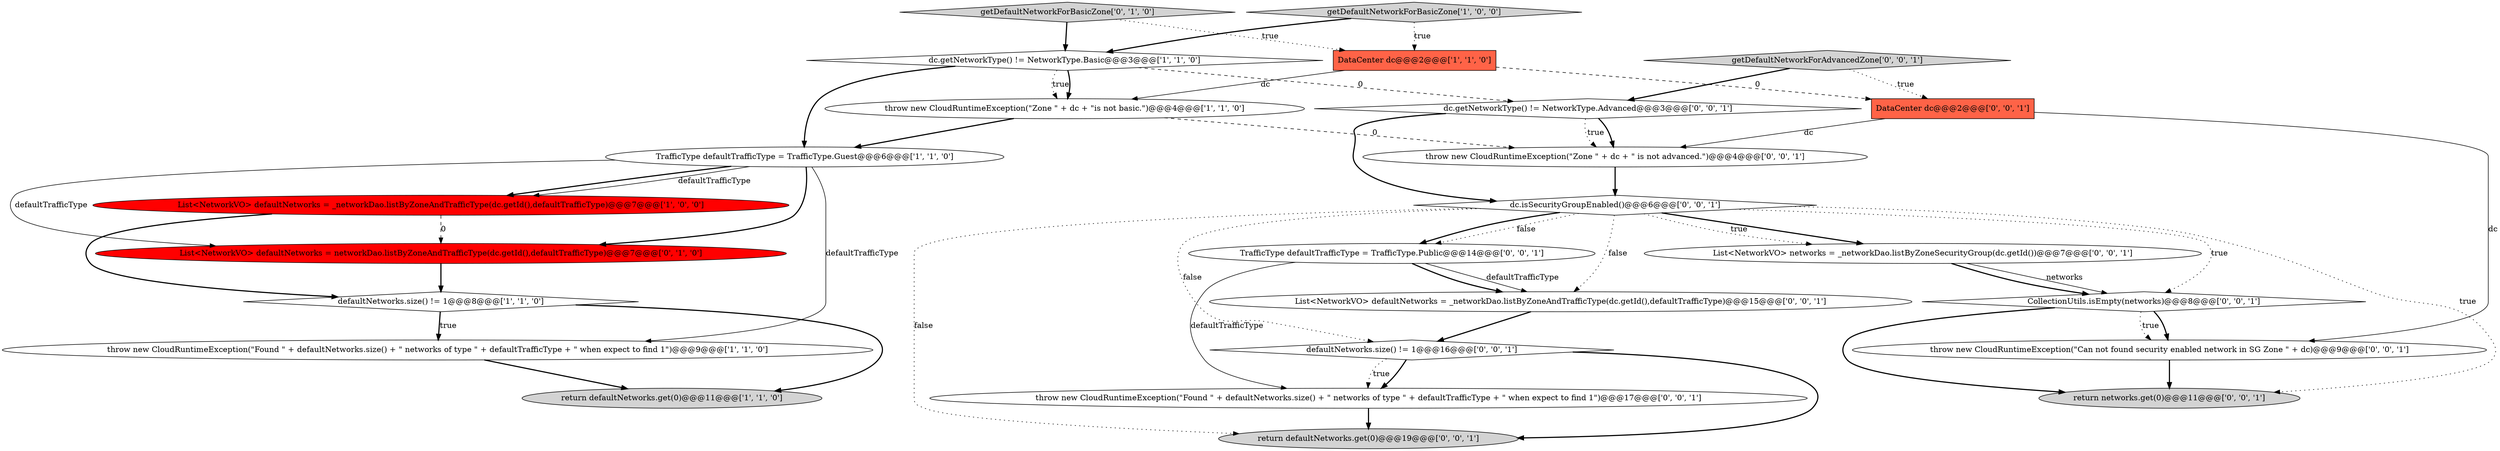 digraph {
10 [style = filled, label = "getDefaultNetworkForBasicZone['0', '1', '0']", fillcolor = lightgray, shape = diamond image = "AAA0AAABBB2BBB"];
3 [style = filled, label = "throw new CloudRuntimeException(\"Zone \" + dc + \"is not basic.\")@@@4@@@['1', '1', '0']", fillcolor = white, shape = ellipse image = "AAA0AAABBB1BBB"];
1 [style = filled, label = "defaultNetworks.size() != 1@@@8@@@['1', '1', '0']", fillcolor = white, shape = diamond image = "AAA0AAABBB1BBB"];
6 [style = filled, label = "TrafficType defaultTrafficType = TrafficType.Guest@@@6@@@['1', '1', '0']", fillcolor = white, shape = ellipse image = "AAA0AAABBB1BBB"];
17 [style = filled, label = "return defaultNetworks.get(0)@@@19@@@['0', '0', '1']", fillcolor = lightgray, shape = ellipse image = "AAA0AAABBB3BBB"];
7 [style = filled, label = "List<NetworkVO> defaultNetworks = _networkDao.listByZoneAndTrafficType(dc.getId(),defaultTrafficType)@@@7@@@['1', '0', '0']", fillcolor = red, shape = ellipse image = "AAA1AAABBB1BBB"];
13 [style = filled, label = "throw new CloudRuntimeException(\"Can not found security enabled network in SG Zone \" + dc)@@@9@@@['0', '0', '1']", fillcolor = white, shape = ellipse image = "AAA0AAABBB3BBB"];
9 [style = filled, label = "List<NetworkVO> defaultNetworks = networkDao.listByZoneAndTrafficType(dc.getId(),defaultTrafficType)@@@7@@@['0', '1', '0']", fillcolor = red, shape = ellipse image = "AAA1AAABBB2BBB"];
23 [style = filled, label = "getDefaultNetworkForAdvancedZone['0', '0', '1']", fillcolor = lightgray, shape = diamond image = "AAA0AAABBB3BBB"];
0 [style = filled, label = "DataCenter dc@@@2@@@['1', '1', '0']", fillcolor = tomato, shape = box image = "AAA0AAABBB1BBB"];
19 [style = filled, label = "throw new CloudRuntimeException(\"Zone \" + dc + \" is not advanced.\")@@@4@@@['0', '0', '1']", fillcolor = white, shape = ellipse image = "AAA0AAABBB3BBB"];
12 [style = filled, label = "List<NetworkVO> defaultNetworks = _networkDao.listByZoneAndTrafficType(dc.getId(),defaultTrafficType)@@@15@@@['0', '0', '1']", fillcolor = white, shape = ellipse image = "AAA0AAABBB3BBB"];
2 [style = filled, label = "dc.getNetworkType() != NetworkType.Basic@@@3@@@['1', '1', '0']", fillcolor = white, shape = diamond image = "AAA0AAABBB1BBB"];
14 [style = filled, label = "defaultNetworks.size() != 1@@@16@@@['0', '0', '1']", fillcolor = white, shape = diamond image = "AAA0AAABBB3BBB"];
5 [style = filled, label = "return defaultNetworks.get(0)@@@11@@@['1', '1', '0']", fillcolor = lightgray, shape = ellipse image = "AAA0AAABBB1BBB"];
22 [style = filled, label = "return networks.get(0)@@@11@@@['0', '0', '1']", fillcolor = lightgray, shape = ellipse image = "AAA0AAABBB3BBB"];
16 [style = filled, label = "throw new CloudRuntimeException(\"Found \" + defaultNetworks.size() + \" networks of type \" + defaultTrafficType + \" when expect to find 1\")@@@17@@@['0', '0', '1']", fillcolor = white, shape = ellipse image = "AAA0AAABBB3BBB"];
11 [style = filled, label = "dc.isSecurityGroupEnabled()@@@6@@@['0', '0', '1']", fillcolor = white, shape = diamond image = "AAA0AAABBB3BBB"];
18 [style = filled, label = "CollectionUtils.isEmpty(networks)@@@8@@@['0', '0', '1']", fillcolor = white, shape = diamond image = "AAA0AAABBB3BBB"];
20 [style = filled, label = "DataCenter dc@@@2@@@['0', '0', '1']", fillcolor = tomato, shape = box image = "AAA0AAABBB3BBB"];
15 [style = filled, label = "List<NetworkVO> networks = _networkDao.listByZoneSecurityGroup(dc.getId())@@@7@@@['0', '0', '1']", fillcolor = white, shape = ellipse image = "AAA0AAABBB3BBB"];
24 [style = filled, label = "TrafficType defaultTrafficType = TrafficType.Public@@@14@@@['0', '0', '1']", fillcolor = white, shape = ellipse image = "AAA0AAABBB3BBB"];
8 [style = filled, label = "getDefaultNetworkForBasicZone['1', '0', '0']", fillcolor = lightgray, shape = diamond image = "AAA0AAABBB1BBB"];
4 [style = filled, label = "throw new CloudRuntimeException(\"Found \" + defaultNetworks.size() + \" networks of type \" + defaultTrafficType + \" when expect to find 1\")@@@9@@@['1', '1', '0']", fillcolor = white, shape = ellipse image = "AAA0AAABBB1BBB"];
21 [style = filled, label = "dc.getNetworkType() != NetworkType.Advanced@@@3@@@['0', '0', '1']", fillcolor = white, shape = diamond image = "AAA0AAABBB3BBB"];
2->3 [style = dotted, label="true"];
1->5 [style = bold, label=""];
14->16 [style = bold, label=""];
6->4 [style = solid, label="defaultTrafficType"];
1->4 [style = bold, label=""];
24->12 [style = bold, label=""];
7->1 [style = bold, label=""];
21->19 [style = bold, label=""];
0->3 [style = solid, label="dc"];
11->12 [style = dotted, label="false"];
2->6 [style = bold, label=""];
2->3 [style = bold, label=""];
6->9 [style = solid, label="defaultTrafficType"];
3->6 [style = bold, label=""];
14->17 [style = bold, label=""];
19->11 [style = bold, label=""];
1->4 [style = dotted, label="true"];
16->17 [style = bold, label=""];
11->14 [style = dotted, label="false"];
11->18 [style = dotted, label="true"];
11->24 [style = bold, label=""];
0->20 [style = dashed, label="0"];
11->24 [style = dotted, label="false"];
15->18 [style = solid, label="networks"];
11->22 [style = dotted, label="true"];
15->18 [style = bold, label=""];
24->12 [style = solid, label="defaultTrafficType"];
11->15 [style = bold, label=""];
3->19 [style = dashed, label="0"];
14->16 [style = dotted, label="true"];
23->20 [style = dotted, label="true"];
18->22 [style = bold, label=""];
8->2 [style = bold, label=""];
21->11 [style = bold, label=""];
23->21 [style = bold, label=""];
2->21 [style = dashed, label="0"];
7->9 [style = dashed, label="0"];
21->19 [style = dotted, label="true"];
20->19 [style = solid, label="dc"];
20->13 [style = solid, label="dc"];
12->14 [style = bold, label=""];
18->13 [style = bold, label=""];
11->17 [style = dotted, label="false"];
10->0 [style = dotted, label="true"];
8->0 [style = dotted, label="true"];
10->2 [style = bold, label=""];
13->22 [style = bold, label=""];
24->16 [style = solid, label="defaultTrafficType"];
6->7 [style = bold, label=""];
11->15 [style = dotted, label="true"];
6->9 [style = bold, label=""];
6->7 [style = solid, label="defaultTrafficType"];
9->1 [style = bold, label=""];
4->5 [style = bold, label=""];
18->13 [style = dotted, label="true"];
}
